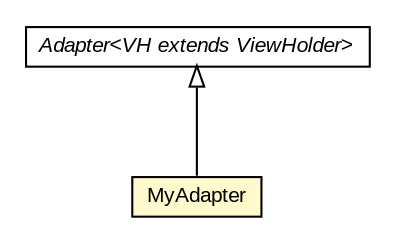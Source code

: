 #!/usr/local/bin/dot
#
# Class diagram 
# Generated by UMLGraph version R5_6-24-gf6e263 (http://www.umlgraph.org/)
#

digraph G {
	edge [fontname="arial",fontsize=10,labelfontname="arial",labelfontsize=10];
	node [fontname="arial",fontsize=10,shape=plaintext];
	nodesep=0.25;
	ranksep=0.5;
	// org.osmdroid.samplefragments.data.SampleMapSnapshot.MyAdapter
	c41956 [label=<<table title="org.osmdroid.samplefragments.data.SampleMapSnapshot.MyAdapter" border="0" cellborder="1" cellspacing="0" cellpadding="2" port="p" bgcolor="lemonChiffon" href="./SampleMapSnapshot.MyAdapter.html">
		<tr><td><table border="0" cellspacing="0" cellpadding="1">
<tr><td align="center" balign="center"> MyAdapter </td></tr>
		</table></td></tr>
		</table>>, URL="./SampleMapSnapshot.MyAdapter.html", fontname="arial", fontcolor="black", fontsize=10.0];
	//org.osmdroid.samplefragments.data.SampleMapSnapshot.MyAdapter extends android.support.v7.widget.RecyclerView.Adapter<org.osmdroid.samplefragments.data.SampleMapSnapshot.MyAdapter.MyViewHolder>
	c42089:p -> c41956:p [dir=back,arrowtail=empty];
	// android.support.v7.widget.RecyclerView.Adapter<VH extends android.support.v7.widget.RecyclerView.ViewHolder>
	c42089 [label=<<table title="android.support.v7.widget.RecyclerView.Adapter" border="0" cellborder="1" cellspacing="0" cellpadding="2" port="p" href="http://java.sun.com/j2se/1.4.2/docs/api/android/support/v7/widget/RecyclerView/Adapter.html">
		<tr><td><table border="0" cellspacing="0" cellpadding="1">
<tr><td align="center" balign="center"><font face="arial italic"> Adapter&lt;VH extends ViewHolder&gt; </font></td></tr>
		</table></td></tr>
		</table>>, URL="http://java.sun.com/j2se/1.4.2/docs/api/android/support/v7/widget/RecyclerView/Adapter.html", fontname="arial", fontcolor="black", fontsize=10.0];
}

